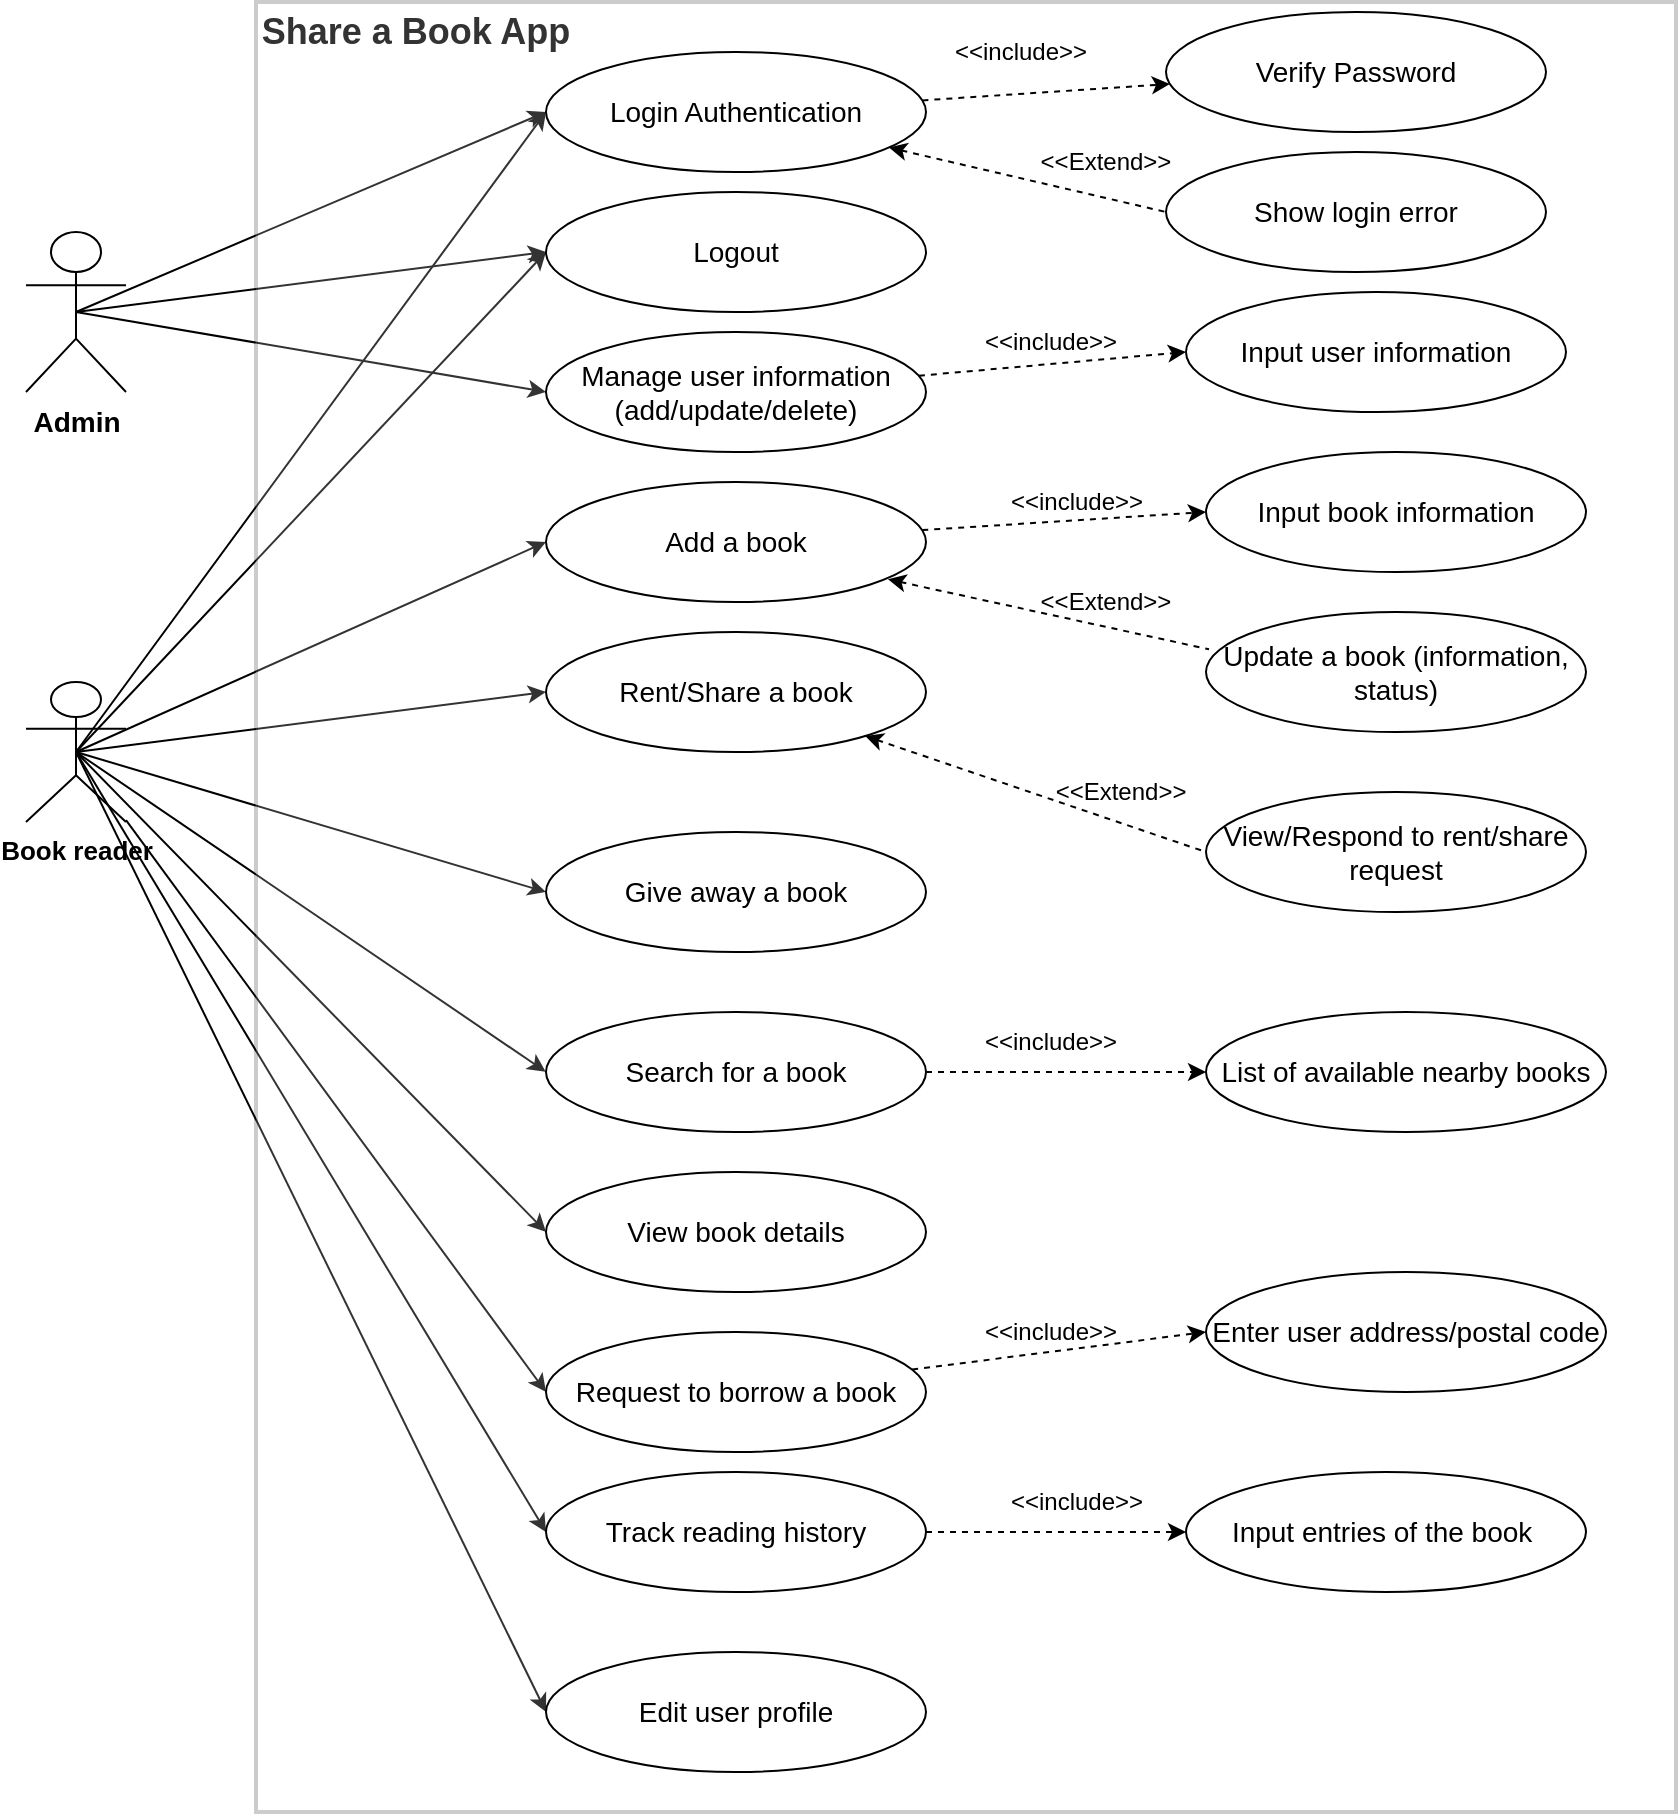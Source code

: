 <mxfile version="16.5.1" type="device"><diagram id="3EbSM8YpVYXBKMtGJ3vK" name="Page-1"><mxGraphModel dx="1079" dy="1029" grid="1" gridSize="10" guides="1" tooltips="1" connect="1" arrows="1" fold="1" page="1" pageScale="1" pageWidth="850" pageHeight="1100" math="0" shadow="0"><root><mxCell id="0"/><mxCell id="1" parent="0"/><mxCell id="j-T1_Zv852j3Wd7lq6Fv-8" style="edgeStyle=none;rounded=0;orthogonalLoop=1;jettySize=auto;html=1;exitX=0.5;exitY=0.5;exitDx=0;exitDy=0;exitPerimeter=0;entryX=0;entryY=0.5;entryDx=0;entryDy=0;" edge="1" parent="1" source="Jp_oHe6IT5SdsBPc8c_b-2" target="Jp_oHe6IT5SdsBPc8c_b-13"><mxGeometry relative="1" as="geometry"/></mxCell><mxCell id="j-T1_Zv852j3Wd7lq6Fv-9" style="edgeStyle=none;rounded=0;orthogonalLoop=1;jettySize=auto;html=1;exitX=0.5;exitY=0.5;exitDx=0;exitDy=0;exitPerimeter=0;entryX=0;entryY=0.5;entryDx=0;entryDy=0;" edge="1" parent="1" source="Jp_oHe6IT5SdsBPc8c_b-2" target="Jp_oHe6IT5SdsBPc8c_b-30"><mxGeometry relative="1" as="geometry"/></mxCell><mxCell id="j-T1_Zv852j3Wd7lq6Fv-43" style="edgeStyle=none;rounded=0;orthogonalLoop=1;jettySize=auto;html=1;exitX=0.5;exitY=0.5;exitDx=0;exitDy=0;exitPerimeter=0;entryX=0;entryY=0.5;entryDx=0;entryDy=0;startArrow=none;startFill=0;endArrow=classic;endFill=1;" edge="1" parent="1" source="Jp_oHe6IT5SdsBPc8c_b-2" target="j-T1_Zv852j3Wd7lq6Fv-32"><mxGeometry relative="1" as="geometry"/></mxCell><mxCell id="Jp_oHe6IT5SdsBPc8c_b-2" value="Admin&lt;br style=&quot;font-size: 14px;&quot;&gt;" style="shape=umlActor;verticalLabelPosition=bottom;verticalAlign=top;html=1;outlineConnect=0;fontSize=14;fontStyle=1" parent="1" vertex="1"><mxGeometry x="40" y="270" width="50" height="80" as="geometry"/></mxCell><mxCell id="j-T1_Zv852j3Wd7lq6Fv-15" style="edgeStyle=none;rounded=0;orthogonalLoop=1;jettySize=auto;html=1;exitX=0.5;exitY=0.5;exitDx=0;exitDy=0;exitPerimeter=0;entryX=0;entryY=0.5;entryDx=0;entryDy=0;startArrow=none;startFill=0;endArrow=classic;endFill=1;" edge="1" parent="1" source="Jp_oHe6IT5SdsBPc8c_b-3" target="Jp_oHe6IT5SdsBPc8c_b-21"><mxGeometry relative="1" as="geometry"/></mxCell><mxCell id="j-T1_Zv852j3Wd7lq6Fv-19" style="edgeStyle=none;rounded=0;orthogonalLoop=1;jettySize=auto;html=1;exitX=0.5;exitY=0.5;exitDx=0;exitDy=0;exitPerimeter=0;entryX=0;entryY=0.5;entryDx=0;entryDy=0;startArrow=none;startFill=0;endArrow=classic;endFill=1;" edge="1" parent="1" source="Jp_oHe6IT5SdsBPc8c_b-3" target="Jp_oHe6IT5SdsBPc8c_b-23"><mxGeometry relative="1" as="geometry"/></mxCell><mxCell id="j-T1_Zv852j3Wd7lq6Fv-36" style="edgeStyle=none;rounded=0;orthogonalLoop=1;jettySize=auto;html=1;exitX=0.5;exitY=0.5;exitDx=0;exitDy=0;exitPerimeter=0;entryX=0;entryY=0.5;entryDx=0;entryDy=0;startArrow=none;startFill=0;endArrow=classic;endFill=1;" edge="1" parent="1" source="Jp_oHe6IT5SdsBPc8c_b-3" target="Jp_oHe6IT5SdsBPc8c_b-24"><mxGeometry relative="1" as="geometry"/></mxCell><mxCell id="j-T1_Zv852j3Wd7lq6Fv-37" style="edgeStyle=none;rounded=0;orthogonalLoop=1;jettySize=auto;html=1;exitX=0.5;exitY=0.5;exitDx=0;exitDy=0;exitPerimeter=0;entryX=0.591;entryY=0.796;entryDx=0;entryDy=0;entryPerimeter=0;startArrow=none;startFill=0;endArrow=classic;endFill=1;" edge="1" parent="1" source="Jp_oHe6IT5SdsBPc8c_b-3" target="Jp_oHe6IT5SdsBPc8c_b-9"><mxGeometry relative="1" as="geometry"/></mxCell><mxCell id="j-T1_Zv852j3Wd7lq6Fv-38" style="edgeStyle=none;rounded=0;orthogonalLoop=1;jettySize=auto;html=1;exitX=0.5;exitY=0.5;exitDx=0;exitDy=0;exitPerimeter=0;entryX=0;entryY=0.5;entryDx=0;entryDy=0;startArrow=none;startFill=0;endArrow=classic;endFill=1;" edge="1" parent="1" source="Jp_oHe6IT5SdsBPc8c_b-3" target="Jp_oHe6IT5SdsBPc8c_b-41"><mxGeometry relative="1" as="geometry"/></mxCell><mxCell id="j-T1_Zv852j3Wd7lq6Fv-39" style="edgeStyle=none;rounded=0;orthogonalLoop=1;jettySize=auto;html=1;entryX=0;entryY=0.5;entryDx=0;entryDy=0;startArrow=none;startFill=0;endArrow=classic;endFill=1;" edge="1" parent="1" source="Jp_oHe6IT5SdsBPc8c_b-3" target="Jp_oHe6IT5SdsBPc8c_b-42"><mxGeometry relative="1" as="geometry"/></mxCell><mxCell id="j-T1_Zv852j3Wd7lq6Fv-41" style="edgeStyle=none;rounded=0;orthogonalLoop=1;jettySize=auto;html=1;exitX=0.5;exitY=0.5;exitDx=0;exitDy=0;exitPerimeter=0;entryX=0;entryY=0.5;entryDx=0;entryDy=0;startArrow=none;startFill=0;endArrow=classic;endFill=1;" edge="1" parent="1" source="Jp_oHe6IT5SdsBPc8c_b-3" target="Jp_oHe6IT5SdsBPc8c_b-47"><mxGeometry relative="1" as="geometry"/></mxCell><mxCell id="j-T1_Zv852j3Wd7lq6Fv-42" style="edgeStyle=none;rounded=0;orthogonalLoop=1;jettySize=auto;html=1;exitX=0.5;exitY=0.5;exitDx=0;exitDy=0;exitPerimeter=0;entryX=0;entryY=0.5;entryDx=0;entryDy=0;startArrow=none;startFill=0;endArrow=classic;endFill=1;" edge="1" parent="1" source="Jp_oHe6IT5SdsBPc8c_b-3" target="Jp_oHe6IT5SdsBPc8c_b-49"><mxGeometry relative="1" as="geometry"/></mxCell><mxCell id="j-T1_Zv852j3Wd7lq6Fv-44" style="edgeStyle=none;rounded=0;orthogonalLoop=1;jettySize=auto;html=1;exitX=0.5;exitY=0.5;exitDx=0;exitDy=0;exitPerimeter=0;entryX=0;entryY=0.5;entryDx=0;entryDy=0;startArrow=none;startFill=0;endArrow=classic;endFill=1;" edge="1" parent="1" source="Jp_oHe6IT5SdsBPc8c_b-3" target="j-T1_Zv852j3Wd7lq6Fv-32"><mxGeometry relative="1" as="geometry"/></mxCell><mxCell id="j-T1_Zv852j3Wd7lq6Fv-45" style="edgeStyle=none;rounded=0;orthogonalLoop=1;jettySize=auto;html=1;exitX=0.5;exitY=0.5;exitDx=0;exitDy=0;exitPerimeter=0;entryX=0;entryY=0.5;entryDx=0;entryDy=0;startArrow=none;startFill=0;endArrow=classic;endFill=1;" edge="1" parent="1" source="Jp_oHe6IT5SdsBPc8c_b-3" target="Jp_oHe6IT5SdsBPc8c_b-13"><mxGeometry relative="1" as="geometry"/></mxCell><mxCell id="Jp_oHe6IT5SdsBPc8c_b-3" value="Book reader" style="shape=umlActor;verticalLabelPosition=bottom;verticalAlign=top;html=1;outlineConnect=0;fontSize=13;fontStyle=1" parent="1" vertex="1"><mxGeometry x="40" y="495" width="50" height="70" as="geometry"/></mxCell><mxCell id="Jp_oHe6IT5SdsBPc8c_b-9" value="" style="rounded=0;whiteSpace=wrap;html=1;fontSize=14;direction=south;opacity=20;strokeWidth=2;" parent="1" vertex="1"><mxGeometry x="155" y="155" width="710" height="905" as="geometry"/></mxCell><mxCell id="Jp_oHe6IT5SdsBPc8c_b-12" value="&lt;span style=&quot;color: rgb(51 , 51 , 51)&quot;&gt;&lt;b&gt;&lt;font style=&quot;font-size: 18px&quot;&gt;Share a Book App&lt;/font&gt;&lt;/b&gt;&lt;/span&gt;" style="text;html=1;strokeColor=none;fillColor=none;align=center;verticalAlign=middle;whiteSpace=wrap;rounded=0;fontSize=14;" parent="1" vertex="1"><mxGeometry x="155" y="155" width="160" height="30" as="geometry"/></mxCell><mxCell id="j-T1_Zv852j3Wd7lq6Fv-2" style="rounded=0;orthogonalLoop=1;jettySize=auto;html=1;dashed=1;" edge="1" parent="1" source="Jp_oHe6IT5SdsBPc8c_b-13" target="j-T1_Zv852j3Wd7lq6Fv-1"><mxGeometry relative="1" as="geometry"/></mxCell><mxCell id="j-T1_Zv852j3Wd7lq6Fv-5" style="edgeStyle=none;rounded=0;orthogonalLoop=1;jettySize=auto;html=1;entryX=0;entryY=0.5;entryDx=0;entryDy=0;dashed=1;startArrow=classic;startFill=1;endArrow=none;endFill=0;" edge="1" parent="1" source="Jp_oHe6IT5SdsBPc8c_b-13" target="j-T1_Zv852j3Wd7lq6Fv-4"><mxGeometry relative="1" as="geometry"/></mxCell><mxCell id="Jp_oHe6IT5SdsBPc8c_b-13" value="Login Authentication" style="ellipse;whiteSpace=wrap;html=1;fontSize=14;" parent="1" vertex="1"><mxGeometry x="300" y="180" width="190" height="60" as="geometry"/></mxCell><mxCell id="j-T1_Zv852j3Wd7lq6Fv-11" style="edgeStyle=none;rounded=0;orthogonalLoop=1;jettySize=auto;html=1;entryX=0;entryY=0.5;entryDx=0;entryDy=0;dashed=1;startArrow=none;startFill=0;endArrow=classic;endFill=1;" edge="1" parent="1" source="Jp_oHe6IT5SdsBPc8c_b-21" target="j-T1_Zv852j3Wd7lq6Fv-10"><mxGeometry relative="1" as="geometry"/></mxCell><mxCell id="Jp_oHe6IT5SdsBPc8c_b-21" value="Add a book" style="ellipse;whiteSpace=wrap;html=1;fontSize=14;" parent="1" vertex="1"><mxGeometry x="300" y="395" width="190" height="60" as="geometry"/></mxCell><mxCell id="Jp_oHe6IT5SdsBPc8c_b-22" value="Update a book (information, status)" style="ellipse;whiteSpace=wrap;html=1;fontSize=14;" parent="1" vertex="1"><mxGeometry x="630" y="460" width="190" height="60" as="geometry"/></mxCell><mxCell id="Jp_oHe6IT5SdsBPc8c_b-23" value="Rent/Share a book" style="ellipse;whiteSpace=wrap;html=1;fontSize=14;" parent="1" vertex="1"><mxGeometry x="300" y="470" width="190" height="60" as="geometry"/></mxCell><mxCell id="Jp_oHe6IT5SdsBPc8c_b-24" value="Give away a book" style="ellipse;whiteSpace=wrap;html=1;fontSize=14;" parent="1" vertex="1"><mxGeometry x="300" y="570" width="190" height="60" as="geometry"/></mxCell><mxCell id="j-T1_Zv852j3Wd7lq6Fv-26" style="edgeStyle=none;rounded=0;orthogonalLoop=1;jettySize=auto;html=1;entryX=0;entryY=0.5;entryDx=0;entryDy=0;dashed=1;startArrow=none;startFill=0;endArrow=classic;endFill=1;" edge="1" parent="1" source="Jp_oHe6IT5SdsBPc8c_b-30" target="j-T1_Zv852j3Wd7lq6Fv-25"><mxGeometry relative="1" as="geometry"/></mxCell><mxCell id="Jp_oHe6IT5SdsBPc8c_b-30" value="Manage user information (add/update/delete)" style="ellipse;whiteSpace=wrap;html=1;fontSize=14;" parent="1" vertex="1"><mxGeometry x="300" y="320" width="190" height="60" as="geometry"/></mxCell><mxCell id="Jp_oHe6IT5SdsBPc8c_b-39" value="View/Respond to rent/share request" style="ellipse;whiteSpace=wrap;html=1;fontSize=14;" parent="1" vertex="1"><mxGeometry x="630" y="550" width="190" height="60" as="geometry"/></mxCell><mxCell id="j-T1_Zv852j3Wd7lq6Fv-23" style="edgeStyle=none;rounded=0;orthogonalLoop=1;jettySize=auto;html=1;entryX=0;entryY=0.5;entryDx=0;entryDy=0;dashed=1;startArrow=none;startFill=0;endArrow=classic;endFill=1;" edge="1" parent="1" source="Jp_oHe6IT5SdsBPc8c_b-40" target="j-T1_Zv852j3Wd7lq6Fv-22"><mxGeometry relative="1" as="geometry"/></mxCell><mxCell id="Jp_oHe6IT5SdsBPc8c_b-40" value="Search for a book" style="ellipse;whiteSpace=wrap;html=1;fontSize=14;" parent="1" vertex="1"><mxGeometry x="300" y="660" width="190" height="60" as="geometry"/></mxCell><mxCell id="Jp_oHe6IT5SdsBPc8c_b-41" value="View book details" style="ellipse;whiteSpace=wrap;html=1;fontSize=14;" parent="1" vertex="1"><mxGeometry x="300" y="740" width="190" height="60" as="geometry"/></mxCell><mxCell id="j-T1_Zv852j3Wd7lq6Fv-34" style="edgeStyle=none;rounded=0;orthogonalLoop=1;jettySize=auto;html=1;entryX=0;entryY=0.5;entryDx=0;entryDy=0;dashed=1;startArrow=none;startFill=0;endArrow=classic;endFill=1;" edge="1" parent="1" source="Jp_oHe6IT5SdsBPc8c_b-42" target="j-T1_Zv852j3Wd7lq6Fv-33"><mxGeometry relative="1" as="geometry"/></mxCell><mxCell id="Jp_oHe6IT5SdsBPc8c_b-42" value="Request to borrow a book" style="ellipse;whiteSpace=wrap;html=1;fontSize=14;" parent="1" vertex="1"><mxGeometry x="300" y="820" width="190" height="60" as="geometry"/></mxCell><mxCell id="j-T1_Zv852j3Wd7lq6Fv-30" style="edgeStyle=none;rounded=0;orthogonalLoop=1;jettySize=auto;html=1;dashed=1;startArrow=none;startFill=0;endArrow=classic;endFill=1;" edge="1" parent="1" source="Jp_oHe6IT5SdsBPc8c_b-47" target="j-T1_Zv852j3Wd7lq6Fv-29"><mxGeometry relative="1" as="geometry"/></mxCell><mxCell id="Jp_oHe6IT5SdsBPc8c_b-47" value="Track reading history" style="ellipse;whiteSpace=wrap;html=1;fontSize=14;" parent="1" vertex="1"><mxGeometry x="300" y="890" width="190" height="60" as="geometry"/></mxCell><mxCell id="Jp_oHe6IT5SdsBPc8c_b-49" value="Edit user profile" style="ellipse;whiteSpace=wrap;html=1;fontSize=14;" parent="1" vertex="1"><mxGeometry x="300" y="980" width="190" height="60" as="geometry"/></mxCell><mxCell id="j-T1_Zv852j3Wd7lq6Fv-1" value="Verify Password" style="ellipse;whiteSpace=wrap;html=1;fontSize=14;" vertex="1" parent="1"><mxGeometry x="610" y="160" width="190" height="60" as="geometry"/></mxCell><mxCell id="j-T1_Zv852j3Wd7lq6Fv-3" value="&amp;lt;&amp;lt;include&amp;gt;&amp;gt;" style="text;html=1;strokeColor=none;fillColor=none;align=center;verticalAlign=middle;whiteSpace=wrap;rounded=0;" vertex="1" parent="1"><mxGeometry x="505" y="165" width="65" height="30" as="geometry"/></mxCell><mxCell id="j-T1_Zv852j3Wd7lq6Fv-4" value="Show login error" style="ellipse;whiteSpace=wrap;html=1;fontSize=14;" vertex="1" parent="1"><mxGeometry x="610" y="230" width="190" height="60" as="geometry"/></mxCell><mxCell id="j-T1_Zv852j3Wd7lq6Fv-6" value="&amp;lt;&amp;lt;Extend&amp;gt;&amp;gt;" style="text;html=1;strokeColor=none;fillColor=none;align=center;verticalAlign=middle;whiteSpace=wrap;rounded=0;" vertex="1" parent="1"><mxGeometry x="540" y="220" width="80" height="30" as="geometry"/></mxCell><mxCell id="j-T1_Zv852j3Wd7lq6Fv-7" style="edgeStyle=none;rounded=0;orthogonalLoop=1;jettySize=auto;html=1;exitX=0.5;exitY=1;exitDx=0;exitDy=0;dashed=1;" edge="1" parent="1" source="Jp_oHe6IT5SdsBPc8c_b-24" target="Jp_oHe6IT5SdsBPc8c_b-24"><mxGeometry relative="1" as="geometry"/></mxCell><mxCell id="j-T1_Zv852j3Wd7lq6Fv-10" value="Input book information" style="ellipse;whiteSpace=wrap;html=1;fontSize=14;" vertex="1" parent="1"><mxGeometry x="630" y="380" width="190" height="60" as="geometry"/></mxCell><mxCell id="j-T1_Zv852j3Wd7lq6Fv-12" value="&amp;lt;&amp;lt;include&amp;gt;&amp;gt;" style="text;html=1;strokeColor=none;fillColor=none;align=center;verticalAlign=middle;whiteSpace=wrap;rounded=0;" vertex="1" parent="1"><mxGeometry x="532.5" y="390" width="65" height="30" as="geometry"/></mxCell><mxCell id="j-T1_Zv852j3Wd7lq6Fv-13" value="&amp;lt;&amp;lt;Extend&amp;gt;&amp;gt;" style="text;html=1;strokeColor=none;fillColor=none;align=center;verticalAlign=middle;whiteSpace=wrap;rounded=0;" vertex="1" parent="1"><mxGeometry x="540" y="440" width="80" height="30" as="geometry"/></mxCell><mxCell id="j-T1_Zv852j3Wd7lq6Fv-14" style="edgeStyle=none;rounded=0;orthogonalLoop=1;jettySize=auto;html=1;entryX=0.008;entryY=0.311;entryDx=0;entryDy=0;dashed=1;startArrow=classic;startFill=1;endArrow=none;endFill=0;entryPerimeter=0;exitX=0.9;exitY=0.811;exitDx=0;exitDy=0;exitPerimeter=0;" edge="1" parent="1" source="Jp_oHe6IT5SdsBPc8c_b-21" target="Jp_oHe6IT5SdsBPc8c_b-22"><mxGeometry relative="1" as="geometry"><mxPoint x="488.765" y="439.455" as="sourcePoint"/><mxPoint x="650.0" y="480.55" as="targetPoint"/></mxGeometry></mxCell><mxCell id="j-T1_Zv852j3Wd7lq6Fv-18" value="&amp;lt;&amp;lt;Extend&amp;gt;&amp;gt;" style="text;html=1;strokeColor=none;fillColor=none;align=center;verticalAlign=middle;whiteSpace=wrap;rounded=0;" vertex="1" parent="1"><mxGeometry x="555" y="535" width="65" height="30" as="geometry"/></mxCell><mxCell id="j-T1_Zv852j3Wd7lq6Fv-21" style="edgeStyle=none;rounded=0;orthogonalLoop=1;jettySize=auto;html=1;entryX=0;entryY=0.5;entryDx=0;entryDy=0;dashed=1;startArrow=classic;startFill=1;endArrow=none;endFill=0;" edge="1" parent="1" source="Jp_oHe6IT5SdsBPc8c_b-23" target="Jp_oHe6IT5SdsBPc8c_b-39"><mxGeometry relative="1" as="geometry"><mxPoint x="497.245" y="530.005" as="sourcePoint"/><mxPoint x="640.0" y="569.21" as="targetPoint"/></mxGeometry></mxCell><mxCell id="j-T1_Zv852j3Wd7lq6Fv-22" value="List of available nearby books" style="ellipse;whiteSpace=wrap;html=1;fontSize=14;" vertex="1" parent="1"><mxGeometry x="630" y="660" width="200" height="60" as="geometry"/></mxCell><mxCell id="j-T1_Zv852j3Wd7lq6Fv-24" value="&amp;lt;&amp;lt;include&amp;gt;&amp;gt;" style="text;html=1;strokeColor=none;fillColor=none;align=center;verticalAlign=middle;whiteSpace=wrap;rounded=0;" vertex="1" parent="1"><mxGeometry x="520" y="660" width="65" height="30" as="geometry"/></mxCell><mxCell id="j-T1_Zv852j3Wd7lq6Fv-25" value="Input user information" style="ellipse;whiteSpace=wrap;html=1;fontSize=14;" vertex="1" parent="1"><mxGeometry x="620" y="300" width="190" height="60" as="geometry"/></mxCell><mxCell id="j-T1_Zv852j3Wd7lq6Fv-27" value="&amp;lt;&amp;lt;include&amp;gt;&amp;gt;" style="text;html=1;strokeColor=none;fillColor=none;align=center;verticalAlign=middle;whiteSpace=wrap;rounded=0;" vertex="1" parent="1"><mxGeometry x="520" y="310" width="65" height="30" as="geometry"/></mxCell><mxCell id="j-T1_Zv852j3Wd7lq6Fv-29" value="Input entries of the book&amp;nbsp;" style="ellipse;whiteSpace=wrap;html=1;fontSize=14;" vertex="1" parent="1"><mxGeometry x="620" y="890" width="200" height="60" as="geometry"/></mxCell><mxCell id="j-T1_Zv852j3Wd7lq6Fv-31" value="&amp;lt;&amp;lt;include&amp;gt;&amp;gt;" style="text;html=1;strokeColor=none;fillColor=none;align=center;verticalAlign=middle;whiteSpace=wrap;rounded=0;" vertex="1" parent="1"><mxGeometry x="532.5" y="890" width="65" height="30" as="geometry"/></mxCell><mxCell id="j-T1_Zv852j3Wd7lq6Fv-32" value="Logout" style="ellipse;whiteSpace=wrap;html=1;fontSize=14;" vertex="1" parent="1"><mxGeometry x="300" y="250" width="190" height="60" as="geometry"/></mxCell><mxCell id="j-T1_Zv852j3Wd7lq6Fv-33" value="Enter user address/postal code" style="ellipse;whiteSpace=wrap;html=1;fontSize=14;" vertex="1" parent="1"><mxGeometry x="630" y="790" width="200" height="60" as="geometry"/></mxCell><mxCell id="j-T1_Zv852j3Wd7lq6Fv-35" value="&amp;lt;&amp;lt;include&amp;gt;&amp;gt;" style="text;html=1;strokeColor=none;fillColor=none;align=center;verticalAlign=middle;whiteSpace=wrap;rounded=0;" vertex="1" parent="1"><mxGeometry x="520" y="805" width="65" height="30" as="geometry"/></mxCell></root></mxGraphModel></diagram></mxfile>